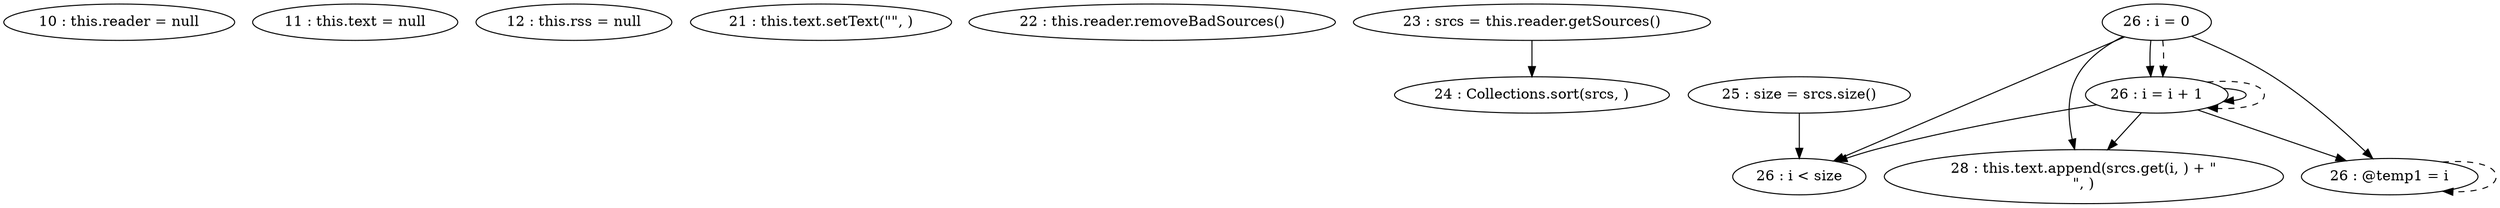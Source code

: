 digraph G {
"10 : this.reader = null"
"11 : this.text = null"
"12 : this.rss = null"
"21 : this.text.setText(\"\", )"
"22 : this.reader.removeBadSources()"
"23 : srcs = this.reader.getSources()"
"23 : srcs = this.reader.getSources()" -> "24 : Collections.sort(srcs, )"
"24 : Collections.sort(srcs, )"
"25 : size = srcs.size()"
"25 : size = srcs.size()" -> "26 : i < size"
"26 : i = 0"
"26 : i = 0" -> "26 : i = i + 1"
"26 : i = 0" -> "26 : @temp1 = i"
"26 : i = 0" -> "28 : this.text.append(srcs.get(i, ) + \"\n\", )"
"26 : i = 0" -> "26 : i < size"
"26 : i = 0" -> "26 : i = i + 1" [style=dashed]
"26 : i < size"
"28 : this.text.append(srcs.get(i, ) + \"\n\", )"
"26 : @temp1 = i"
"26 : @temp1 = i" -> "26 : @temp1 = i" [style=dashed]
"26 : i = i + 1"
"26 : i = i + 1" -> "26 : i = i + 1"
"26 : i = i + 1" -> "26 : @temp1 = i"
"26 : i = i + 1" -> "28 : this.text.append(srcs.get(i, ) + \"\n\", )"
"26 : i = i + 1" -> "26 : i < size"
"26 : i = i + 1" -> "26 : i = i + 1" [style=dashed]
}